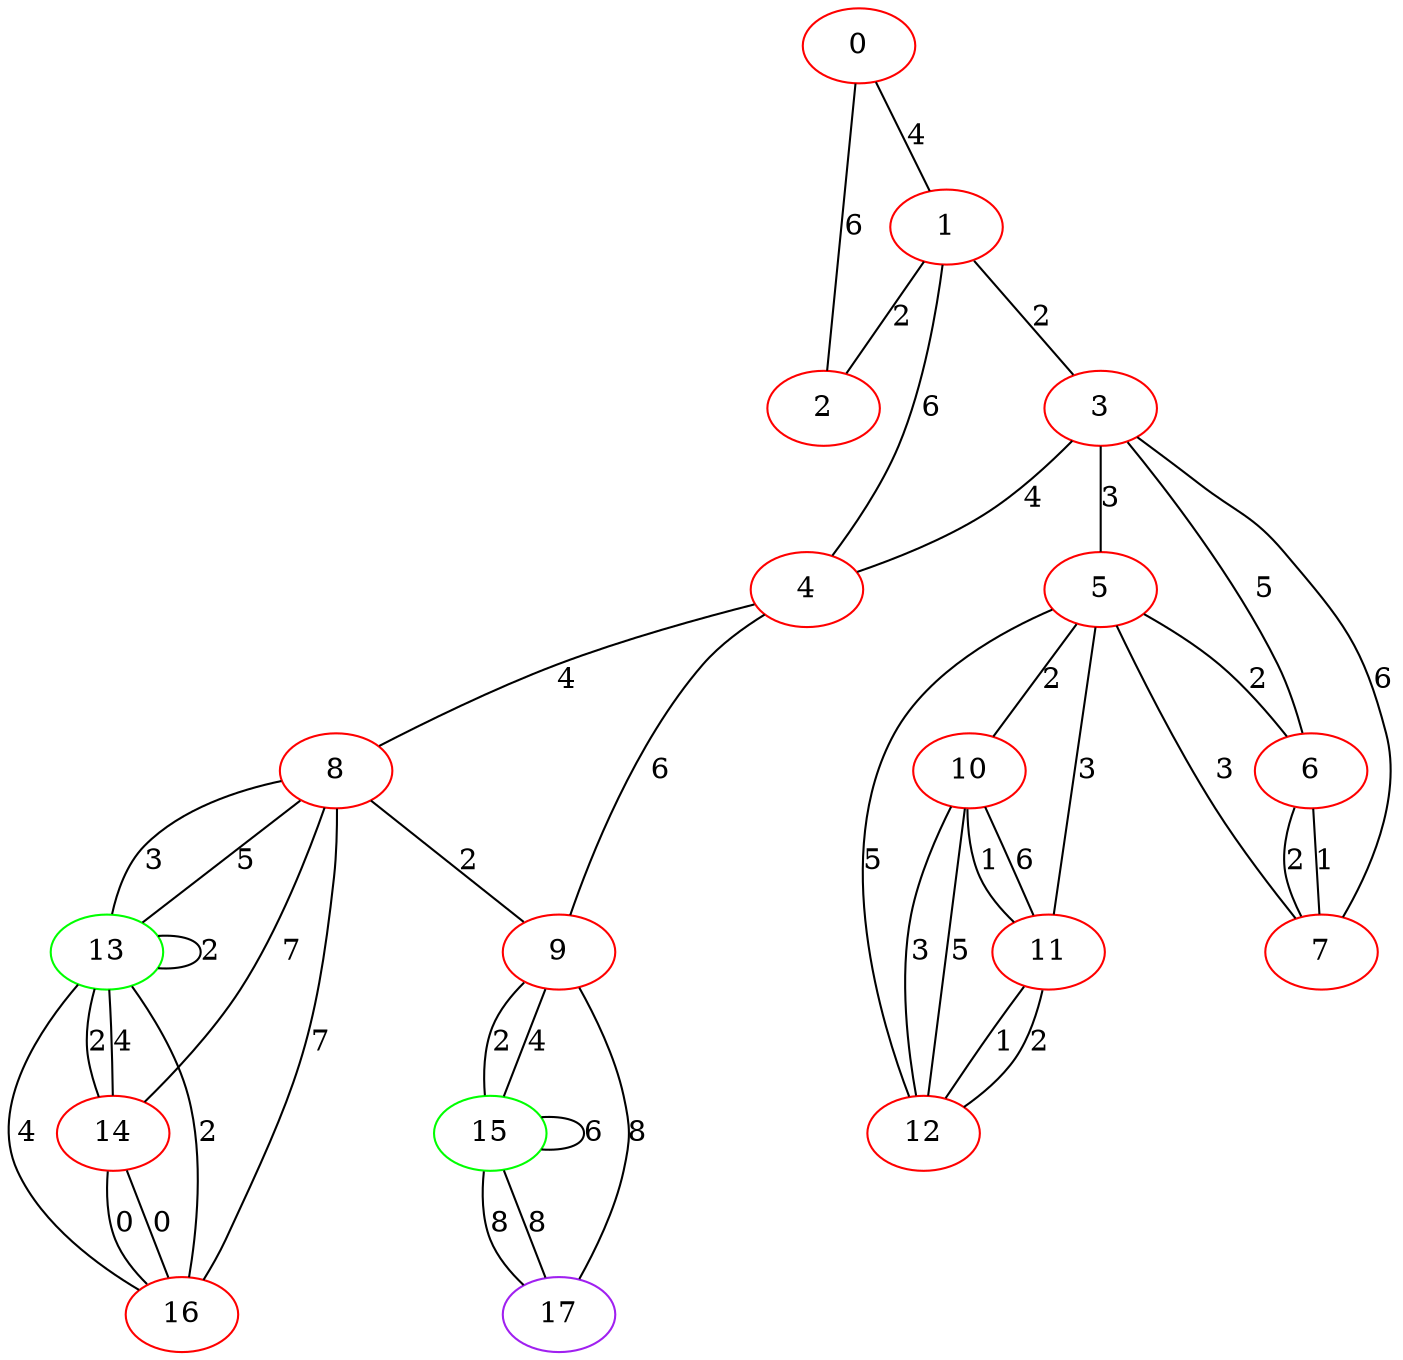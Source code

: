 graph "" {
0 [color=red, weight=1];
1 [color=red, weight=1];
2 [color=red, weight=1];
3 [color=red, weight=1];
4 [color=red, weight=1];
5 [color=red, weight=1];
6 [color=red, weight=1];
7 [color=red, weight=1];
8 [color=red, weight=1];
9 [color=red, weight=1];
10 [color=red, weight=1];
11 [color=red, weight=1];
12 [color=red, weight=1];
13 [color=green, weight=2];
14 [color=red, weight=1];
15 [color=green, weight=2];
16 [color=red, weight=1];
17 [color=purple, weight=4];
0 -- 1  [key=0, label=4];
0 -- 2  [key=0, label=6];
1 -- 2  [key=0, label=2];
1 -- 3  [key=0, label=2];
1 -- 4  [key=0, label=6];
3 -- 4  [key=0, label=4];
3 -- 5  [key=0, label=3];
3 -- 6  [key=0, label=5];
3 -- 7  [key=0, label=6];
4 -- 8  [key=0, label=4];
4 -- 9  [key=0, label=6];
5 -- 6  [key=0, label=2];
5 -- 7  [key=0, label=3];
5 -- 10  [key=0, label=2];
5 -- 11  [key=0, label=3];
5 -- 12  [key=0, label=5];
6 -- 7  [key=0, label=1];
6 -- 7  [key=1, label=2];
8 -- 16  [key=0, label=7];
8 -- 9  [key=0, label=2];
8 -- 13  [key=0, label=3];
8 -- 13  [key=1, label=5];
8 -- 14  [key=0, label=7];
9 -- 17  [key=0, label=8];
9 -- 15  [key=0, label=2];
9 -- 15  [key=1, label=4];
10 -- 11  [key=0, label=6];
10 -- 11  [key=1, label=1];
10 -- 12  [key=0, label=5];
10 -- 12  [key=1, label=3];
11 -- 12  [key=0, label=1];
11 -- 12  [key=1, label=2];
13 -- 16  [key=0, label=4];
13 -- 16  [key=1, label=2];
13 -- 13  [key=0, label=2];
13 -- 14  [key=0, label=4];
13 -- 14  [key=1, label=2];
14 -- 16  [key=0, label=0];
14 -- 16  [key=1, label=0];
15 -- 17  [key=0, label=8];
15 -- 17  [key=1, label=8];
15 -- 15  [key=0, label=6];
}
